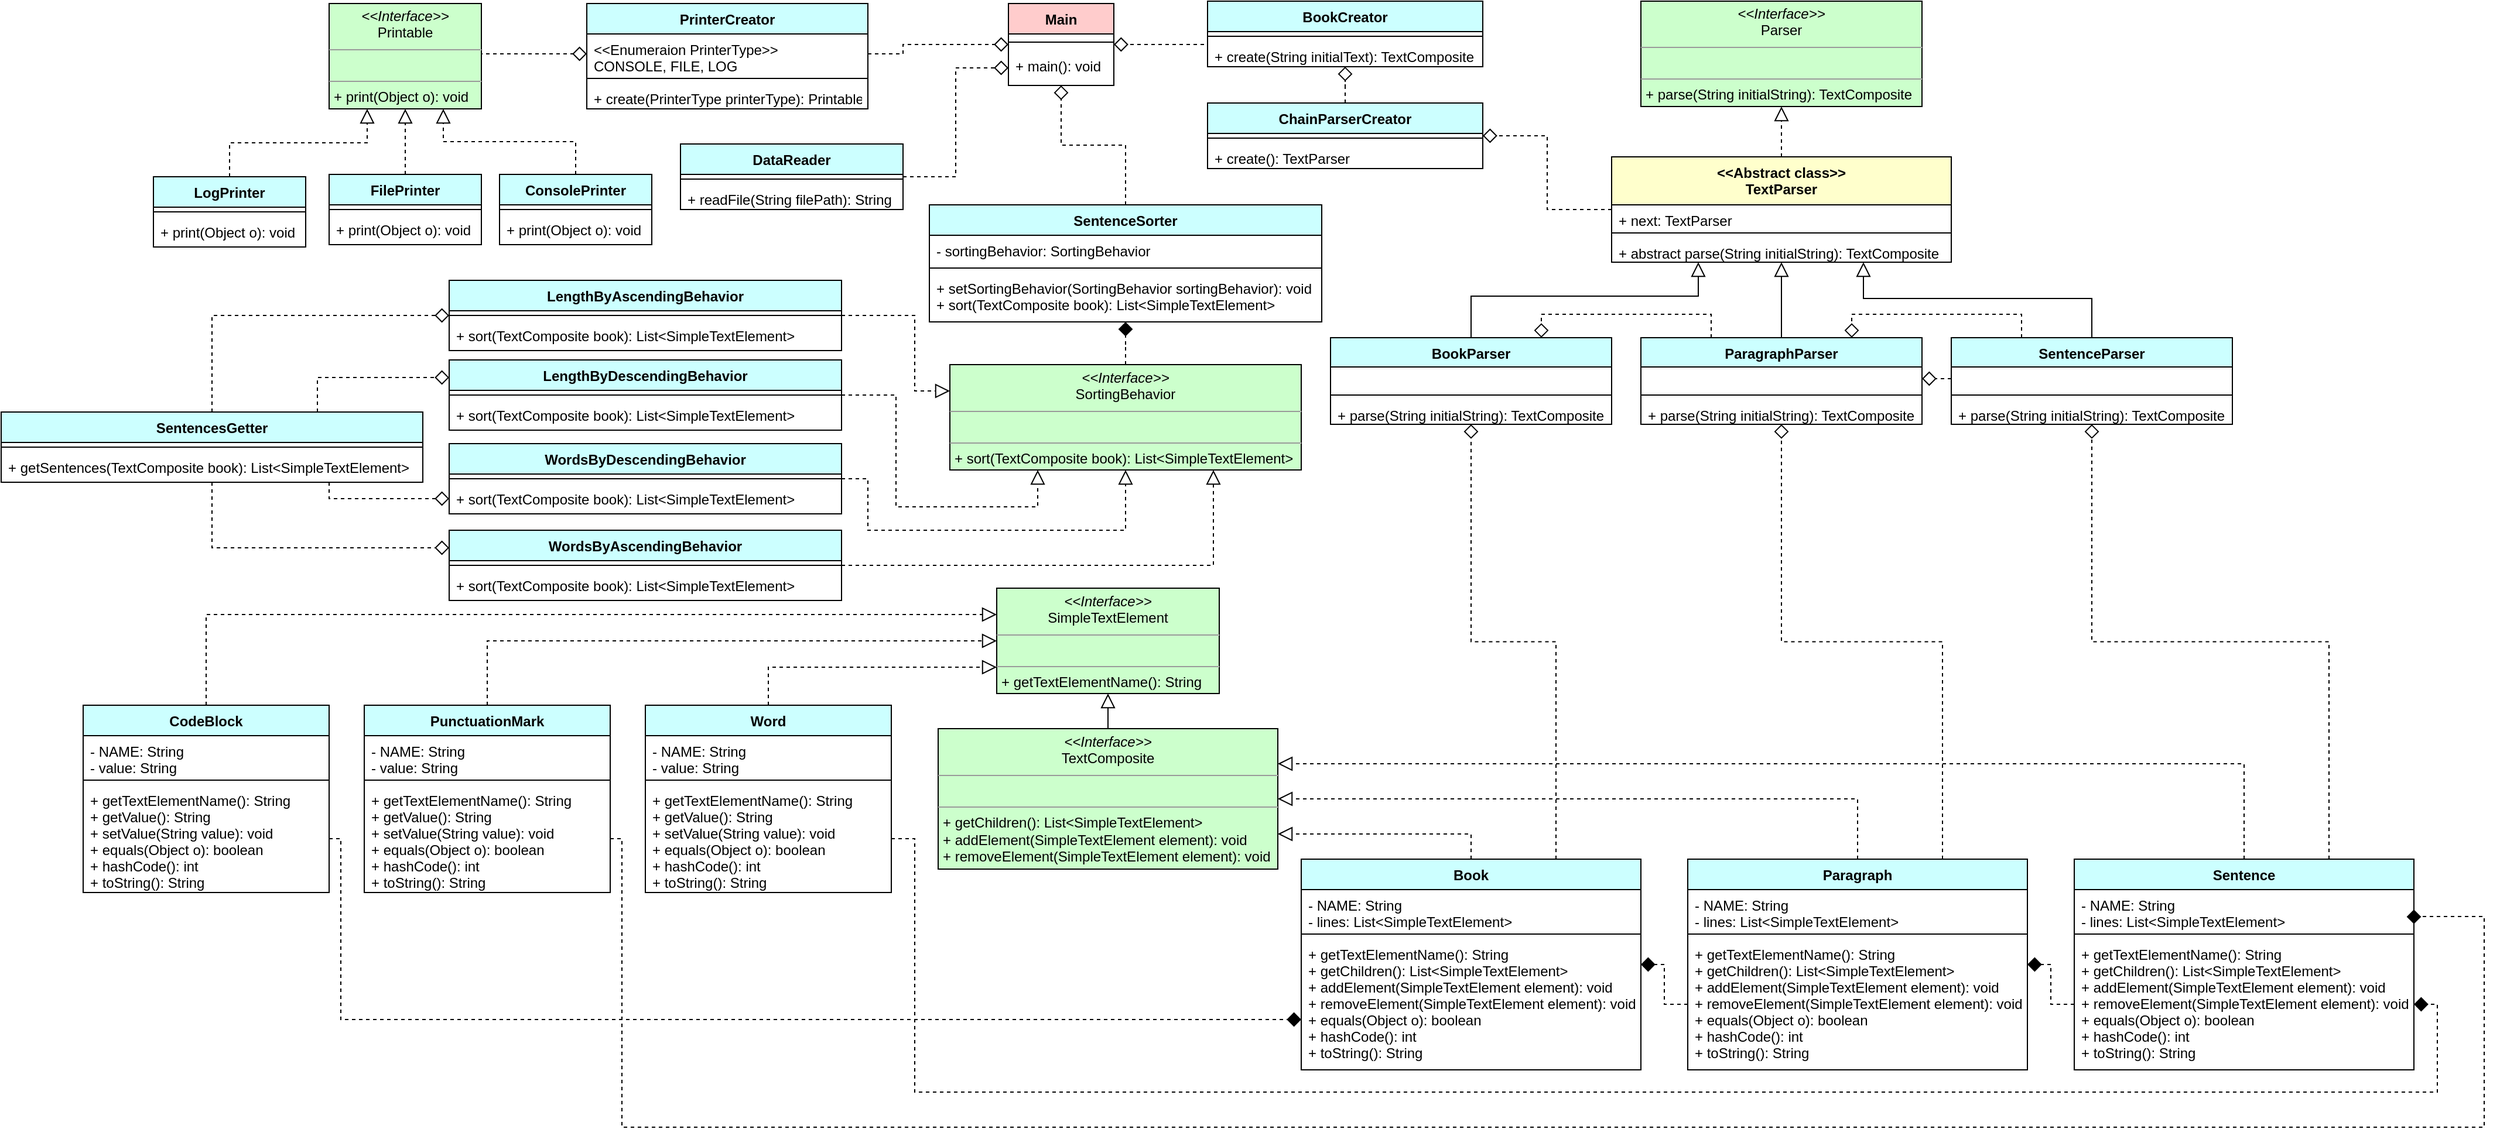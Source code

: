 <mxfile version="10.5.7"><diagram name="Page-1" id="c4acf3e9-155e-7222-9cf6-157b1a14988f"><mxGraphModel dx="2244" dy="1895" grid="1" gridSize="10" guides="1" tooltips="1" connect="1" arrows="1" fold="1" page="1" pageScale="1" pageWidth="850" pageHeight="1100" background="#ffffff" math="0" shadow="0"><root><mxCell id="0"/><mxCell id="1" parent="0"/><mxCell id="EADAW2_1TPXRAmD9E1ps-1" value="&lt;p style=&quot;margin: 0px ; margin-top: 4px ; text-align: center&quot;&gt;&lt;i&gt;&amp;lt;&amp;lt;Interface&amp;gt;&amp;gt;&lt;/i&gt;&lt;br&gt;&lt;span&gt;SimpleTextElement&lt;/span&gt;&lt;br&gt;&lt;/p&gt;&lt;hr size=&quot;1&quot;&gt;&lt;p style=&quot;margin: 0px ; margin-left: 4px&quot;&gt;&lt;br&gt;&lt;/p&gt;&lt;hr size=&quot;1&quot;&gt;&lt;p style=&quot;margin: 0px ; margin-left: 4px&quot;&gt;+&amp;nbsp;&lt;span&gt;getTextElementName(): String&lt;/span&gt;&lt;br&gt;&lt;/p&gt;" style="verticalAlign=top;align=left;overflow=fill;fontSize=12;fontFamily=Helvetica;html=1;rounded=0;shadow=0;comic=0;labelBackgroundColor=none;strokeColor=#000000;strokeWidth=1;fillColor=#CCFFCC;" parent="1" vertex="1"><mxGeometry x="380" y="-550.5" width="190" height="90" as="geometry"/></mxCell><mxCell id="EADAW2_1TPXRAmD9E1ps-2" value="&lt;p style=&quot;margin: 0px ; margin-top: 4px ; text-align: center&quot;&gt;&lt;i&gt;&amp;lt;&amp;lt;Interface&amp;gt;&amp;gt;&lt;/i&gt;&lt;br&gt;&lt;span&gt;TextComposite&lt;/span&gt;&lt;br&gt;&lt;/p&gt;&lt;hr size=&quot;1&quot;&gt;&lt;p style=&quot;margin: 0px ; margin-left: 4px&quot;&gt;&lt;br&gt;&lt;/p&gt;&lt;hr size=&quot;1&quot;&gt;&lt;p style=&quot;margin: 0px ; margin-left: 4px&quot;&gt;&lt;span&gt;+ getChildren(): List&amp;lt;SimpleTextElement&amp;gt;&lt;/span&gt;&lt;br&gt;&lt;/p&gt;&lt;p style=&quot;margin: 0px ; margin-left: 4px&quot;&gt;&lt;span&gt;+ addElement(SimpleTextElement element): void&lt;/span&gt;&lt;span&gt;&lt;br&gt;&lt;/span&gt;&lt;/p&gt;&lt;p style=&quot;margin: 0px ; margin-left: 4px&quot;&gt;&lt;span&gt;+ removeElement(SimpleTextElement element): void&lt;/span&gt;&lt;span&gt;&lt;br&gt;&lt;/span&gt;&lt;/p&gt;" style="verticalAlign=top;align=left;overflow=fill;fontSize=12;fontFamily=Helvetica;html=1;rounded=0;shadow=0;comic=0;labelBackgroundColor=none;strokeColor=#000000;strokeWidth=1;fillColor=#CCFFCC;" parent="1" vertex="1"><mxGeometry x="330" y="-430.5" width="290" height="120" as="geometry"/></mxCell><mxCell id="EADAW2_1TPXRAmD9E1ps-3" value="" style="endArrow=block;html=1;exitX=0.5;exitY=0;exitDx=0;exitDy=0;entryX=0.5;entryY=1;entryDx=0;entryDy=0;endFill=0;endSize=10;" parent="1" source="EADAW2_1TPXRAmD9E1ps-2" target="EADAW2_1TPXRAmD9E1ps-1" edge="1"><mxGeometry width="50" height="50" relative="1" as="geometry"><mxPoint x="445" y="-372" as="sourcePoint"/><mxPoint x="495" y="-422" as="targetPoint"/></mxGeometry></mxCell><mxCell id="EADAW2_1TPXRAmD9E1ps-26" style="edgeStyle=orthogonalEdgeStyle;rounded=0;orthogonalLoop=1;jettySize=auto;html=1;exitX=0.5;exitY=0;exitDx=0;exitDy=0;entryX=0;entryY=0.75;entryDx=0;entryDy=0;dashed=1;endArrow=block;endFill=0;endSize=10;" parent="1" source="EADAW2_1TPXRAmD9E1ps-12" target="EADAW2_1TPXRAmD9E1ps-1" edge="1"><mxGeometry relative="1" as="geometry"/></mxCell><mxCell id="EADAW2_1TPXRAmD9E1ps-12" value="Word" style="swimlane;fontStyle=1;align=center;verticalAlign=top;childLayout=stackLayout;horizontal=1;startSize=26;horizontalStack=0;resizeParent=1;resizeParentMax=0;resizeLast=0;collapsible=1;marginBottom=0;fillColor=#CCFFFF;" parent="1" vertex="1"><mxGeometry x="80" y="-450.5" width="210" height="160" as="geometry"/></mxCell><mxCell id="EADAW2_1TPXRAmD9E1ps-13" value="- NAME: String&#10;- value: String" style="text;strokeColor=none;fillColor=none;align=left;verticalAlign=top;spacingLeft=4;spacingRight=4;overflow=hidden;rotatable=0;points=[[0,0.5],[1,0.5]];portConstraint=eastwest;" parent="EADAW2_1TPXRAmD9E1ps-12" vertex="1"><mxGeometry y="26" width="210" height="34" as="geometry"/></mxCell><mxCell id="EADAW2_1TPXRAmD9E1ps-14" value="" style="line;strokeWidth=1;fillColor=none;align=left;verticalAlign=middle;spacingTop=-1;spacingLeft=3;spacingRight=3;rotatable=0;labelPosition=right;points=[];portConstraint=eastwest;" parent="EADAW2_1TPXRAmD9E1ps-12" vertex="1"><mxGeometry y="60" width="210" height="8" as="geometry"/></mxCell><mxCell id="EADAW2_1TPXRAmD9E1ps-15" value="+ getTextElementName(): String&#10;+ getValue(): String&#10;+ setValue(String value): void&#10;+ equals(Object o): boolean&#10;+ hashCode(): int&#10;+ toString(): String&#10;" style="text;strokeColor=none;fillColor=none;align=left;verticalAlign=top;spacingLeft=4;spacingRight=4;overflow=hidden;rotatable=0;points=[[0,0.5],[1,0.5]];portConstraint=eastwest;" parent="EADAW2_1TPXRAmD9E1ps-12" vertex="1"><mxGeometry y="68" width="210" height="92" as="geometry"/></mxCell><mxCell id="EADAW2_1TPXRAmD9E1ps-25" style="edgeStyle=orthogonalEdgeStyle;rounded=0;orthogonalLoop=1;jettySize=auto;html=1;exitX=0.5;exitY=0;exitDx=0;exitDy=0;entryX=0;entryY=0.5;entryDx=0;entryDy=0;endArrow=block;endFill=0;dashed=1;endSize=10;" parent="1" source="EADAW2_1TPXRAmD9E1ps-16" target="EADAW2_1TPXRAmD9E1ps-1" edge="1"><mxGeometry relative="1" as="geometry"/></mxCell><mxCell id="EADAW2_1TPXRAmD9E1ps-16" value="PunctuationMark" style="swimlane;fontStyle=1;align=center;verticalAlign=top;childLayout=stackLayout;horizontal=1;startSize=26;horizontalStack=0;resizeParent=1;resizeParentMax=0;resizeLast=0;collapsible=1;marginBottom=0;fillColor=#CCFFFF;" parent="1" vertex="1"><mxGeometry x="-160" y="-450.5" width="210" height="160" as="geometry"/></mxCell><mxCell id="EADAW2_1TPXRAmD9E1ps-17" value="- NAME: String&#10;- value: String" style="text;strokeColor=none;fillColor=none;align=left;verticalAlign=top;spacingLeft=4;spacingRight=4;overflow=hidden;rotatable=0;points=[[0,0.5],[1,0.5]];portConstraint=eastwest;" parent="EADAW2_1TPXRAmD9E1ps-16" vertex="1"><mxGeometry y="26" width="210" height="34" as="geometry"/></mxCell><mxCell id="EADAW2_1TPXRAmD9E1ps-18" value="" style="line;strokeWidth=1;fillColor=none;align=left;verticalAlign=middle;spacingTop=-1;spacingLeft=3;spacingRight=3;rotatable=0;labelPosition=right;points=[];portConstraint=eastwest;" parent="EADAW2_1TPXRAmD9E1ps-16" vertex="1"><mxGeometry y="60" width="210" height="8" as="geometry"/></mxCell><mxCell id="EADAW2_1TPXRAmD9E1ps-19" value="+ getTextElementName(): String&#10;+ getValue(): String&#10;+ setValue(String value): void&#10;+ equals(Object o): boolean&#10;+ hashCode(): int&#10;+ toString(): String&#10;" style="text;strokeColor=none;fillColor=none;align=left;verticalAlign=top;spacingLeft=4;spacingRight=4;overflow=hidden;rotatable=0;points=[[0,0.5],[1,0.5]];portConstraint=eastwest;" parent="EADAW2_1TPXRAmD9E1ps-16" vertex="1"><mxGeometry y="68" width="210" height="92" as="geometry"/></mxCell><mxCell id="EADAW2_1TPXRAmD9E1ps-119" style="edgeStyle=orthogonalEdgeStyle;rounded=0;orthogonalLoop=1;jettySize=auto;html=1;exitX=0.5;exitY=0;exitDx=0;exitDy=0;entryX=0;entryY=0.25;entryDx=0;entryDy=0;dashed=1;endArrow=block;endFill=0;endSize=10;" parent="1" source="EADAW2_1TPXRAmD9E1ps-20" target="EADAW2_1TPXRAmD9E1ps-1" edge="1"><mxGeometry relative="1" as="geometry"/></mxCell><mxCell id="EADAW2_1TPXRAmD9E1ps-20" value="CodeBlock" style="swimlane;fontStyle=1;align=center;verticalAlign=top;childLayout=stackLayout;horizontal=1;startSize=26;horizontalStack=0;resizeParent=1;resizeParentMax=0;resizeLast=0;collapsible=1;marginBottom=0;fillColor=#CCFFFF;" parent="1" vertex="1"><mxGeometry x="-400" y="-450.5" width="210" height="160" as="geometry"/></mxCell><mxCell id="EADAW2_1TPXRAmD9E1ps-21" value="- NAME: String&#10;- value: String" style="text;strokeColor=none;fillColor=none;align=left;verticalAlign=top;spacingLeft=4;spacingRight=4;overflow=hidden;rotatable=0;points=[[0,0.5],[1,0.5]];portConstraint=eastwest;" parent="EADAW2_1TPXRAmD9E1ps-20" vertex="1"><mxGeometry y="26" width="210" height="34" as="geometry"/></mxCell><mxCell id="EADAW2_1TPXRAmD9E1ps-22" value="" style="line;strokeWidth=1;fillColor=none;align=left;verticalAlign=middle;spacingTop=-1;spacingLeft=3;spacingRight=3;rotatable=0;labelPosition=right;points=[];portConstraint=eastwest;" parent="EADAW2_1TPXRAmD9E1ps-20" vertex="1"><mxGeometry y="60" width="210" height="8" as="geometry"/></mxCell><mxCell id="EADAW2_1TPXRAmD9E1ps-23" value="+ getTextElementName(): String&#10;+ getValue(): String&#10;+ setValue(String value): void&#10;+ equals(Object o): boolean&#10;+ hashCode(): int&#10;+ toString(): String&#10;" style="text;strokeColor=none;fillColor=none;align=left;verticalAlign=top;spacingLeft=4;spacingRight=4;overflow=hidden;rotatable=0;points=[[0,0.5],[1,0.5]];portConstraint=eastwest;" parent="EADAW2_1TPXRAmD9E1ps-20" vertex="1"><mxGeometry y="68" width="210" height="92" as="geometry"/></mxCell><mxCell id="EADAW2_1TPXRAmD9E1ps-43" style="edgeStyle=orthogonalEdgeStyle;rounded=0;orthogonalLoop=1;jettySize=auto;html=1;exitX=0.5;exitY=0;exitDx=0;exitDy=0;entryX=1;entryY=0.75;entryDx=0;entryDy=0;dashed=1;endArrow=block;endFill=0;endSize=10;" parent="1" source="EADAW2_1TPXRAmD9E1ps-27" target="EADAW2_1TPXRAmD9E1ps-2" edge="1"><mxGeometry relative="1" as="geometry"/></mxCell><mxCell id="EADAW2_1TPXRAmD9E1ps-121" style="edgeStyle=orthogonalEdgeStyle;rounded=0;orthogonalLoop=1;jettySize=auto;html=1;exitX=0.75;exitY=0;exitDx=0;exitDy=0;dashed=1;endArrow=diamond;endFill=0;endSize=10;" parent="1" source="EADAW2_1TPXRAmD9E1ps-27" target="EADAW2_1TPXRAmD9E1ps-96" edge="1"><mxGeometry relative="1" as="geometry"/></mxCell><mxCell id="EADAW2_1TPXRAmD9E1ps-27" value="Book" style="swimlane;fontStyle=1;align=center;verticalAlign=top;childLayout=stackLayout;horizontal=1;startSize=26;horizontalStack=0;resizeParent=1;resizeParentMax=0;resizeLast=0;collapsible=1;marginBottom=0;fillColor=#CCFFFF;" parent="1" vertex="1"><mxGeometry x="640" y="-319" width="290" height="180" as="geometry"/></mxCell><mxCell id="EADAW2_1TPXRAmD9E1ps-28" value="- NAME: String&#10;- lines: List&lt;SimpleTextElement&gt;" style="text;strokeColor=none;fillColor=none;align=left;verticalAlign=top;spacingLeft=4;spacingRight=4;overflow=hidden;rotatable=0;points=[[0,0.5],[1,0.5]];portConstraint=eastwest;" parent="EADAW2_1TPXRAmD9E1ps-27" vertex="1"><mxGeometry y="26" width="290" height="34" as="geometry"/></mxCell><mxCell id="EADAW2_1TPXRAmD9E1ps-29" value="" style="line;strokeWidth=1;fillColor=none;align=left;verticalAlign=middle;spacingTop=-1;spacingLeft=3;spacingRight=3;rotatable=0;labelPosition=right;points=[];portConstraint=eastwest;" parent="EADAW2_1TPXRAmD9E1ps-27" vertex="1"><mxGeometry y="60" width="290" height="8" as="geometry"/></mxCell><mxCell id="EADAW2_1TPXRAmD9E1ps-30" value="+ getTextElementName(): String&#10;+ getChildren(): List&lt;SimpleTextElement&gt;&#10;+ addElement(SimpleTextElement element): void&#10;+ removeElement(SimpleTextElement element): void&#10;+ equals(Object o): boolean&#10;+ hashCode(): int&#10;+ toString(): String&#10;" style="text;strokeColor=none;fillColor=none;align=left;verticalAlign=top;spacingLeft=4;spacingRight=4;overflow=hidden;rotatable=0;points=[[0,0.5],[1,0.5]];portConstraint=eastwest;" parent="EADAW2_1TPXRAmD9E1ps-27" vertex="1"><mxGeometry y="68" width="290" height="112" as="geometry"/></mxCell><mxCell id="EADAW2_1TPXRAmD9E1ps-42" style="edgeStyle=orthogonalEdgeStyle;rounded=0;orthogonalLoop=1;jettySize=auto;html=1;exitX=0.5;exitY=0;exitDx=0;exitDy=0;entryX=1;entryY=0.5;entryDx=0;entryDy=0;dashed=1;endArrow=block;endFill=0;endSize=10;" parent="1" source="EADAW2_1TPXRAmD9E1ps-31" target="EADAW2_1TPXRAmD9E1ps-2" edge="1"><mxGeometry relative="1" as="geometry"/></mxCell><mxCell id="EADAW2_1TPXRAmD9E1ps-122" style="edgeStyle=orthogonalEdgeStyle;rounded=0;orthogonalLoop=1;jettySize=auto;html=1;exitX=0.75;exitY=0;exitDx=0;exitDy=0;dashed=1;endArrow=diamond;endFill=0;endSize=10;" parent="1" source="EADAW2_1TPXRAmD9E1ps-31" target="EADAW2_1TPXRAmD9E1ps-92" edge="1"><mxGeometry relative="1" as="geometry"/></mxCell><mxCell id="EADAW2_1TPXRAmD9E1ps-31" value="Paragraph" style="swimlane;fontStyle=1;align=center;verticalAlign=top;childLayout=stackLayout;horizontal=1;startSize=26;horizontalStack=0;resizeParent=1;resizeParentMax=0;resizeLast=0;collapsible=1;marginBottom=0;fillColor=#CCFFFF;" parent="1" vertex="1"><mxGeometry x="970" y="-319" width="290" height="180" as="geometry"/></mxCell><mxCell id="EADAW2_1TPXRAmD9E1ps-32" value="- NAME: String&#10;- lines: List&lt;SimpleTextElement&gt;" style="text;strokeColor=none;fillColor=none;align=left;verticalAlign=top;spacingLeft=4;spacingRight=4;overflow=hidden;rotatable=0;points=[[0,0.5],[1,0.5]];portConstraint=eastwest;" parent="EADAW2_1TPXRAmD9E1ps-31" vertex="1"><mxGeometry y="26" width="290" height="34" as="geometry"/></mxCell><mxCell id="EADAW2_1TPXRAmD9E1ps-33" value="" style="line;strokeWidth=1;fillColor=none;align=left;verticalAlign=middle;spacingTop=-1;spacingLeft=3;spacingRight=3;rotatable=0;labelPosition=right;points=[];portConstraint=eastwest;" parent="EADAW2_1TPXRAmD9E1ps-31" vertex="1"><mxGeometry y="60" width="290" height="8" as="geometry"/></mxCell><mxCell id="EADAW2_1TPXRAmD9E1ps-34" value="+ getTextElementName(): String&#10;+ getChildren(): List&lt;SimpleTextElement&gt;&#10;+ addElement(SimpleTextElement element): void&#10;+ removeElement(SimpleTextElement element): void&#10;+ equals(Object o): boolean&#10;+ hashCode(): int&#10;+ toString(): String&#10;" style="text;strokeColor=none;fillColor=none;align=left;verticalAlign=top;spacingLeft=4;spacingRight=4;overflow=hidden;rotatable=0;points=[[0,0.5],[1,0.5]];portConstraint=eastwest;" parent="EADAW2_1TPXRAmD9E1ps-31" vertex="1"><mxGeometry y="68" width="290" height="112" as="geometry"/></mxCell><mxCell id="EADAW2_1TPXRAmD9E1ps-41" style="edgeStyle=orthogonalEdgeStyle;rounded=0;orthogonalLoop=1;jettySize=auto;html=1;exitX=0.5;exitY=0;exitDx=0;exitDy=0;entryX=1;entryY=0.25;entryDx=0;entryDy=0;dashed=1;endArrow=block;endFill=0;endSize=10;" parent="1" source="EADAW2_1TPXRAmD9E1ps-35" target="EADAW2_1TPXRAmD9E1ps-2" edge="1"><mxGeometry relative="1" as="geometry"/></mxCell><mxCell id="EADAW2_1TPXRAmD9E1ps-126" style="edgeStyle=orthogonalEdgeStyle;rounded=0;orthogonalLoop=1;jettySize=auto;html=1;exitX=0.75;exitY=0;exitDx=0;exitDy=0;dashed=1;endArrow=diamond;endFill=0;endSize=10;" parent="1" source="EADAW2_1TPXRAmD9E1ps-35" target="EADAW2_1TPXRAmD9E1ps-100" edge="1"><mxGeometry relative="1" as="geometry"/></mxCell><mxCell id="EADAW2_1TPXRAmD9E1ps-35" value="Sentence" style="swimlane;fontStyle=1;align=center;verticalAlign=top;childLayout=stackLayout;horizontal=1;startSize=26;horizontalStack=0;resizeParent=1;resizeParentMax=0;resizeLast=0;collapsible=1;marginBottom=0;fillColor=#CCFFFF;" parent="1" vertex="1"><mxGeometry x="1300" y="-319" width="290" height="180" as="geometry"/></mxCell><mxCell id="EADAW2_1TPXRAmD9E1ps-36" value="- NAME: String&#10;- lines: List&lt;SimpleTextElement&gt;" style="text;strokeColor=none;fillColor=none;align=left;verticalAlign=top;spacingLeft=4;spacingRight=4;overflow=hidden;rotatable=0;points=[[0,0.5],[1,0.5]];portConstraint=eastwest;" parent="EADAW2_1TPXRAmD9E1ps-35" vertex="1"><mxGeometry y="26" width="290" height="34" as="geometry"/></mxCell><mxCell id="EADAW2_1TPXRAmD9E1ps-37" value="" style="line;strokeWidth=1;fillColor=none;align=left;verticalAlign=middle;spacingTop=-1;spacingLeft=3;spacingRight=3;rotatable=0;labelPosition=right;points=[];portConstraint=eastwest;" parent="EADAW2_1TPXRAmD9E1ps-35" vertex="1"><mxGeometry y="60" width="290" height="8" as="geometry"/></mxCell><mxCell id="EADAW2_1TPXRAmD9E1ps-38" value="+ getTextElementName(): String&#10;+ getChildren(): List&lt;SimpleTextElement&gt;&#10;+ addElement(SimpleTextElement element): void&#10;+ removeElement(SimpleTextElement element): void&#10;+ equals(Object o): boolean&#10;+ hashCode(): int&#10;+ toString(): String&#10;" style="text;strokeColor=none;fillColor=none;align=left;verticalAlign=top;spacingLeft=4;spacingRight=4;overflow=hidden;rotatable=0;points=[[0,0.5],[1,0.5]];portConstraint=eastwest;" parent="EADAW2_1TPXRAmD9E1ps-35" vertex="1"><mxGeometry y="68" width="290" height="112" as="geometry"/></mxCell><mxCell id="EADAW2_1TPXRAmD9E1ps-44" value="Main" style="swimlane;fontStyle=1;align=center;verticalAlign=top;childLayout=stackLayout;horizontal=1;startSize=26;horizontalStack=0;resizeParent=1;resizeParentMax=0;resizeLast=0;collapsible=1;marginBottom=0;fillColor=#FFCCCC;" parent="1" vertex="1"><mxGeometry x="390" y="-1050" width="90" height="70" as="geometry"/></mxCell><mxCell id="EADAW2_1TPXRAmD9E1ps-46" value="" style="line;strokeWidth=1;fillColor=none;align=left;verticalAlign=middle;spacingTop=-1;spacingLeft=3;spacingRight=3;rotatable=0;labelPosition=right;points=[];portConstraint=eastwest;" parent="EADAW2_1TPXRAmD9E1ps-44" vertex="1"><mxGeometry y="26" width="90" height="14" as="geometry"/></mxCell><mxCell id="EADAW2_1TPXRAmD9E1ps-47" value="+ main(): void&#10;" style="text;strokeColor=none;fillColor=none;align=left;verticalAlign=top;spacingLeft=4;spacingRight=4;overflow=hidden;rotatable=0;points=[[0,0.5],[1,0.5]];portConstraint=eastwest;" parent="EADAW2_1TPXRAmD9E1ps-44" vertex="1"><mxGeometry y="40" width="90" height="30" as="geometry"/></mxCell><mxCell id="EADAW2_1TPXRAmD9E1ps-54" style="edgeStyle=orthogonalEdgeStyle;rounded=0;orthogonalLoop=1;jettySize=auto;html=1;dashed=1;endArrow=diamond;endFill=0;endSize=10;exitX=1;exitY=0.5;exitDx=0;exitDy=0;" parent="1" source="EADAW2_1TPXRAmD9E1ps-48" target="EADAW2_1TPXRAmD9E1ps-50" edge="1"><mxGeometry relative="1" as="geometry"><mxPoint x="-20" y="-1080" as="sourcePoint"/><Array as="points"><mxPoint x="-60" y="-1007"/></Array></mxGeometry></mxCell><mxCell id="EADAW2_1TPXRAmD9E1ps-48" value="&lt;p style=&quot;margin: 0px ; margin-top: 4px ; text-align: center&quot;&gt;&lt;i&gt;&amp;lt;&amp;lt;Interface&amp;gt;&amp;gt;&lt;/i&gt;&lt;br&gt;&lt;span&gt;Printable&lt;/span&gt;&lt;br&gt;&lt;/p&gt;&lt;hr size=&quot;1&quot;&gt;&lt;p style=&quot;margin: 0px ; margin-left: 4px&quot;&gt;&lt;br&gt;&lt;/p&gt;&lt;hr size=&quot;1&quot;&gt;&lt;p style=&quot;margin: 0px ; margin-left: 4px&quot;&gt;+&amp;nbsp;&lt;span&gt;print(Object o): void&lt;/span&gt;&lt;br&gt;&lt;/p&gt;" style="verticalAlign=top;align=left;overflow=fill;fontSize=12;fontFamily=Helvetica;html=1;rounded=0;shadow=0;comic=0;labelBackgroundColor=none;strokeColor=#000000;strokeWidth=1;fillColor=#CCFFCC;" parent="1" vertex="1"><mxGeometry x="-190" y="-1050" width="130" height="90" as="geometry"/></mxCell><mxCell id="EADAW2_1TPXRAmD9E1ps-49" value="PrinterCreator" style="swimlane;fontStyle=1;align=center;verticalAlign=top;childLayout=stackLayout;horizontal=1;startSize=26;horizontalStack=0;resizeParent=1;resizeParentMax=0;resizeLast=0;collapsible=1;marginBottom=0;fillColor=#CCFFFF;" parent="1" vertex="1"><mxGeometry x="30" y="-1050" width="240" height="90" as="geometry"/></mxCell><mxCell id="EADAW2_1TPXRAmD9E1ps-50" value="&lt;&lt;Enumeraion PrinterType&gt;&gt;&#10;CONSOLE, FILE, LOG&#10;" style="text;strokeColor=none;fillColor=none;align=left;verticalAlign=top;spacingLeft=4;spacingRight=4;overflow=hidden;rotatable=0;points=[[0,0.5],[1,0.5]];portConstraint=eastwest;" parent="EADAW2_1TPXRAmD9E1ps-49" vertex="1"><mxGeometry y="26" width="240" height="34" as="geometry"/></mxCell><mxCell id="EADAW2_1TPXRAmD9E1ps-51" value="" style="line;strokeWidth=1;fillColor=none;align=left;verticalAlign=middle;spacingTop=-1;spacingLeft=3;spacingRight=3;rotatable=0;labelPosition=right;points=[];portConstraint=eastwest;" parent="EADAW2_1TPXRAmD9E1ps-49" vertex="1"><mxGeometry y="60" width="240" height="8" as="geometry"/></mxCell><mxCell id="EADAW2_1TPXRAmD9E1ps-52" value="+ create(PrinterType printerType): Printable&#10;" style="text;strokeColor=none;fillColor=none;align=left;verticalAlign=top;spacingLeft=4;spacingRight=4;overflow=hidden;rotatable=0;points=[[0,0.5],[1,0.5]];portConstraint=eastwest;" parent="EADAW2_1TPXRAmD9E1ps-49" vertex="1"><mxGeometry y="68" width="240" height="22" as="geometry"/></mxCell><mxCell id="EADAW2_1TPXRAmD9E1ps-53" style="edgeStyle=orthogonalEdgeStyle;rounded=0;orthogonalLoop=1;jettySize=auto;html=1;exitX=1;exitY=0.5;exitDx=0;exitDy=0;entryX=0;entryY=-0.167;entryDx=0;entryDy=0;entryPerimeter=0;dashed=1;endArrow=diamond;endFill=0;endSize=10;" parent="1" source="EADAW2_1TPXRAmD9E1ps-50" target="EADAW2_1TPXRAmD9E1ps-47" edge="1"><mxGeometry relative="1" as="geometry"><Array as="points"><mxPoint x="300" y="-1015"/></Array></mxGeometry></mxCell><mxCell id="EADAW2_1TPXRAmD9E1ps-176" style="edgeStyle=orthogonalEdgeStyle;rounded=0;orthogonalLoop=1;jettySize=auto;html=1;exitX=0.5;exitY=0;exitDx=0;exitDy=0;dashed=1;endArrow=block;endFill=0;endSize=10;entryX=0.75;entryY=1;entryDx=0;entryDy=0;" parent="1" source="EADAW2_1TPXRAmD9E1ps-55" target="EADAW2_1TPXRAmD9E1ps-48" edge="1"><mxGeometry relative="1" as="geometry"><mxPoint x="-20" y="-960" as="targetPoint"/></mxGeometry></mxCell><mxCell id="EADAW2_1TPXRAmD9E1ps-55" value="ConsolePrinter" style="swimlane;fontStyle=1;align=center;verticalAlign=top;childLayout=stackLayout;horizontal=1;startSize=26;horizontalStack=0;resizeParent=1;resizeParentMax=0;resizeLast=0;collapsible=1;marginBottom=0;fillColor=#CCFFFF;" parent="1" vertex="1"><mxGeometry x="-44.5" y="-904" width="130" height="60" as="geometry"/></mxCell><mxCell id="EADAW2_1TPXRAmD9E1ps-57" value="" style="line;strokeWidth=1;fillColor=none;align=left;verticalAlign=middle;spacingTop=-1;spacingLeft=3;spacingRight=3;rotatable=0;labelPosition=right;points=[];portConstraint=eastwest;" parent="EADAW2_1TPXRAmD9E1ps-55" vertex="1"><mxGeometry y="26" width="130" height="8" as="geometry"/></mxCell><mxCell id="EADAW2_1TPXRAmD9E1ps-58" value="+ print(Object o): void&#10;" style="text;strokeColor=none;fillColor=none;align=left;verticalAlign=top;spacingLeft=4;spacingRight=4;overflow=hidden;rotatable=0;points=[[0,0.5],[1,0.5]];portConstraint=eastwest;" parent="EADAW2_1TPXRAmD9E1ps-55" vertex="1"><mxGeometry y="34" width="130" height="26" as="geometry"/></mxCell><mxCell id="EADAW2_1TPXRAmD9E1ps-72" style="edgeStyle=orthogonalEdgeStyle;rounded=0;orthogonalLoop=1;jettySize=auto;html=1;exitX=1;exitY=0.5;exitDx=0;exitDy=0;entryX=0;entryY=0.5;entryDx=0;entryDy=0;dashed=1;endArrow=diamond;endFill=0;endSize=10;" parent="1" source="EADAW2_1TPXRAmD9E1ps-68" target="EADAW2_1TPXRAmD9E1ps-47" edge="1"><mxGeometry relative="1" as="geometry"/></mxCell><mxCell id="EADAW2_1TPXRAmD9E1ps-68" value="DataReader" style="swimlane;fontStyle=1;align=center;verticalAlign=top;childLayout=stackLayout;horizontal=1;startSize=26;horizontalStack=0;resizeParent=1;resizeParentMax=0;resizeLast=0;collapsible=1;marginBottom=0;fillColor=#CCFFFF;" parent="1" vertex="1"><mxGeometry x="110" y="-930" width="190" height="56" as="geometry"/></mxCell><mxCell id="EADAW2_1TPXRAmD9E1ps-70" value="" style="line;strokeWidth=1;fillColor=none;align=left;verticalAlign=middle;spacingTop=-1;spacingLeft=3;spacingRight=3;rotatable=0;labelPosition=right;points=[];portConstraint=eastwest;" parent="EADAW2_1TPXRAmD9E1ps-68" vertex="1"><mxGeometry y="26" width="190" height="8" as="geometry"/></mxCell><mxCell id="EADAW2_1TPXRAmD9E1ps-71" value="+ readFile(String filePath): String&#10;" style="text;strokeColor=none;fillColor=none;align=left;verticalAlign=top;spacingLeft=4;spacingRight=4;overflow=hidden;rotatable=0;points=[[0,0.5],[1,0.5]];portConstraint=eastwest;" parent="EADAW2_1TPXRAmD9E1ps-68" vertex="1"><mxGeometry y="34" width="190" height="22" as="geometry"/></mxCell><mxCell id="EADAW2_1TPXRAmD9E1ps-79" style="edgeStyle=orthogonalEdgeStyle;rounded=0;orthogonalLoop=1;jettySize=auto;html=1;exitX=0;exitY=0.5;exitDx=0;exitDy=0;entryX=1;entryY=0.5;entryDx=0;entryDy=0;dashed=1;endArrow=diamond;endFill=0;endSize=10;" parent="1" source="EADAW2_1TPXRAmD9E1ps-73" target="EADAW2_1TPXRAmD9E1ps-44" edge="1"><mxGeometry relative="1" as="geometry"><Array as="points"><mxPoint x="560" y="-1015"/></Array></mxGeometry></mxCell><mxCell id="EADAW2_1TPXRAmD9E1ps-73" value="BookCreator" style="swimlane;fontStyle=1;align=center;verticalAlign=top;childLayout=stackLayout;horizontal=1;startSize=26;horizontalStack=0;resizeParent=1;resizeParentMax=0;resizeLast=0;collapsible=1;marginBottom=0;fillColor=#CCFFFF;" parent="1" vertex="1"><mxGeometry x="560" y="-1052" width="235" height="56" as="geometry"/></mxCell><mxCell id="EADAW2_1TPXRAmD9E1ps-74" value="" style="line;strokeWidth=1;fillColor=none;align=left;verticalAlign=middle;spacingTop=-1;spacingLeft=3;spacingRight=3;rotatable=0;labelPosition=right;points=[];portConstraint=eastwest;" parent="EADAW2_1TPXRAmD9E1ps-73" vertex="1"><mxGeometry y="26" width="235" height="8" as="geometry"/></mxCell><mxCell id="EADAW2_1TPXRAmD9E1ps-75" value="+ create(String initialText): TextComposite&#10;" style="text;strokeColor=none;fillColor=none;align=left;verticalAlign=top;spacingLeft=4;spacingRight=4;overflow=hidden;rotatable=0;points=[[0,0.5],[1,0.5]];portConstraint=eastwest;" parent="EADAW2_1TPXRAmD9E1ps-73" vertex="1"><mxGeometry y="34" width="235" height="22" as="geometry"/></mxCell><mxCell id="EADAW2_1TPXRAmD9E1ps-81" style="edgeStyle=orthogonalEdgeStyle;rounded=0;orthogonalLoop=1;jettySize=auto;html=1;exitX=0.5;exitY=0;exitDx=0;exitDy=0;dashed=1;endArrow=diamond;endFill=0;endSize=10;" parent="1" source="EADAW2_1TPXRAmD9E1ps-76" target="EADAW2_1TPXRAmD9E1ps-73" edge="1"><mxGeometry relative="1" as="geometry"/></mxCell><mxCell id="EADAW2_1TPXRAmD9E1ps-76" value="ChainParserCreator" style="swimlane;fontStyle=1;align=center;verticalAlign=top;childLayout=stackLayout;horizontal=1;startSize=26;horizontalStack=0;resizeParent=1;resizeParentMax=0;resizeLast=0;collapsible=1;marginBottom=0;fillColor=#CCFFFF;" parent="1" vertex="1"><mxGeometry x="560" y="-965" width="235" height="56" as="geometry"/></mxCell><mxCell id="EADAW2_1TPXRAmD9E1ps-77" value="" style="line;strokeWidth=1;fillColor=none;align=left;verticalAlign=middle;spacingTop=-1;spacingLeft=3;spacingRight=3;rotatable=0;labelPosition=right;points=[];portConstraint=eastwest;" parent="EADAW2_1TPXRAmD9E1ps-76" vertex="1"><mxGeometry y="26" width="235" height="8" as="geometry"/></mxCell><mxCell id="EADAW2_1TPXRAmD9E1ps-78" value="+ create(): TextParser&#10;" style="text;strokeColor=none;fillColor=none;align=left;verticalAlign=top;spacingLeft=4;spacingRight=4;overflow=hidden;rotatable=0;points=[[0,0.5],[1,0.5]];portConstraint=eastwest;" parent="EADAW2_1TPXRAmD9E1ps-76" vertex="1"><mxGeometry y="34" width="235" height="22" as="geometry"/></mxCell><mxCell id="EADAW2_1TPXRAmD9E1ps-82" value="&lt;p style=&quot;margin: 0px ; margin-top: 4px ; text-align: center&quot;&gt;&lt;i&gt;&amp;lt;&amp;lt;Interface&amp;gt;&amp;gt;&lt;/i&gt;&lt;br&gt;&lt;span&gt;Parser&lt;/span&gt;&lt;br&gt;&lt;/p&gt;&lt;hr size=&quot;1&quot;&gt;&lt;p style=&quot;margin: 0px ; margin-left: 4px&quot;&gt;&lt;br&gt;&lt;/p&gt;&lt;hr size=&quot;1&quot;&gt;&lt;p style=&quot;margin: 0px ; margin-left: 4px&quot;&gt;+&amp;nbsp;&lt;span&gt;parse(String initialString): TextComposite&lt;/span&gt;&lt;br&gt;&lt;/p&gt;" style="verticalAlign=top;align=left;overflow=fill;fontSize=12;fontFamily=Helvetica;html=1;rounded=0;shadow=0;comic=0;labelBackgroundColor=none;strokeColor=#000000;strokeWidth=1;fillColor=#CCFFCC;" parent="1" vertex="1"><mxGeometry x="930" y="-1052" width="240" height="90" as="geometry"/></mxCell><mxCell id="EADAW2_1TPXRAmD9E1ps-91" style="edgeStyle=orthogonalEdgeStyle;rounded=0;orthogonalLoop=1;jettySize=auto;html=1;exitX=0.5;exitY=0;exitDx=0;exitDy=0;entryX=0.5;entryY=1;entryDx=0;entryDy=0;dashed=1;endArrow=block;endFill=0;endSize=10;" parent="1" source="EADAW2_1TPXRAmD9E1ps-86" target="EADAW2_1TPXRAmD9E1ps-82" edge="1"><mxGeometry relative="1" as="geometry"/></mxCell><mxCell id="EADAW2_1TPXRAmD9E1ps-86" value="&lt;&lt;Abstract class&gt;&gt;&#10;TextParser" style="swimlane;fontStyle=1;align=center;verticalAlign=top;childLayout=stackLayout;horizontal=1;startSize=41;horizontalStack=0;resizeParent=1;resizeParentMax=0;resizeLast=0;collapsible=1;marginBottom=0;fillColor=#FFFFCC;" parent="1" vertex="1"><mxGeometry x="905" y="-919" width="290" height="90" as="geometry"/></mxCell><mxCell id="EADAW2_1TPXRAmD9E1ps-87" value="+ next: TextParser" style="text;strokeColor=none;fillColor=none;align=left;verticalAlign=top;spacingLeft=4;spacingRight=4;overflow=hidden;rotatable=0;points=[[0,0.5],[1,0.5]];portConstraint=eastwest;" parent="EADAW2_1TPXRAmD9E1ps-86" vertex="1"><mxGeometry y="41" width="290" height="20" as="geometry"/></mxCell><mxCell id="EADAW2_1TPXRAmD9E1ps-88" value="" style="line;strokeWidth=1;fillColor=none;align=left;verticalAlign=middle;spacingTop=-1;spacingLeft=3;spacingRight=3;rotatable=0;labelPosition=right;points=[];portConstraint=eastwest;" parent="EADAW2_1TPXRAmD9E1ps-86" vertex="1"><mxGeometry y="61" width="290" height="8" as="geometry"/></mxCell><mxCell id="EADAW2_1TPXRAmD9E1ps-89" value="+ abstract parse(String initialString): TextComposite&#10;" style="text;strokeColor=none;fillColor=none;align=left;verticalAlign=top;spacingLeft=4;spacingRight=4;overflow=hidden;rotatable=0;points=[[0,0.5],[1,0.5]];portConstraint=eastwest;" parent="EADAW2_1TPXRAmD9E1ps-86" vertex="1"><mxGeometry y="69" width="290" height="21" as="geometry"/></mxCell><mxCell id="EADAW2_1TPXRAmD9E1ps-107" style="edgeStyle=orthogonalEdgeStyle;rounded=0;orthogonalLoop=1;jettySize=auto;html=1;exitX=0.5;exitY=0;exitDx=0;exitDy=0;endArrow=block;endFill=0;endSize=10;" parent="1" source="EADAW2_1TPXRAmD9E1ps-92" target="EADAW2_1TPXRAmD9E1ps-86" edge="1"><mxGeometry relative="1" as="geometry"/></mxCell><mxCell id="EADAW2_1TPXRAmD9E1ps-118" style="edgeStyle=orthogonalEdgeStyle;rounded=0;orthogonalLoop=1;jettySize=auto;html=1;exitX=0.25;exitY=0;exitDx=0;exitDy=0;entryX=0.75;entryY=0;entryDx=0;entryDy=0;dashed=1;endArrow=diamond;endFill=0;endSize=10;" parent="1" source="EADAW2_1TPXRAmD9E1ps-92" target="EADAW2_1TPXRAmD9E1ps-96" edge="1"><mxGeometry relative="1" as="geometry"/></mxCell><mxCell id="EADAW2_1TPXRAmD9E1ps-92" value="ParagraphParser" style="swimlane;fontStyle=1;align=center;verticalAlign=top;childLayout=stackLayout;horizontal=1;startSize=25;horizontalStack=0;resizeParent=1;resizeParentMax=0;resizeLast=0;collapsible=1;marginBottom=0;fillColor=#CCFFFF;" parent="1" vertex="1"><mxGeometry x="930" y="-764.5" width="240" height="74" as="geometry"/></mxCell><mxCell id="EADAW2_1TPXRAmD9E1ps-93" value=" " style="text;strokeColor=none;fillColor=none;align=left;verticalAlign=top;spacingLeft=4;spacingRight=4;overflow=hidden;rotatable=0;points=[[0,0.5],[1,0.5]];portConstraint=eastwest;" parent="EADAW2_1TPXRAmD9E1ps-92" vertex="1"><mxGeometry y="25" width="240" height="20" as="geometry"/></mxCell><mxCell id="EADAW2_1TPXRAmD9E1ps-94" value="" style="line;strokeWidth=1;fillColor=none;align=left;verticalAlign=middle;spacingTop=-1;spacingLeft=3;spacingRight=3;rotatable=0;labelPosition=right;points=[];portConstraint=eastwest;" parent="EADAW2_1TPXRAmD9E1ps-92" vertex="1"><mxGeometry y="45" width="240" height="8" as="geometry"/></mxCell><mxCell id="EADAW2_1TPXRAmD9E1ps-95" value="+ parse(String initialString): TextComposite&#10;" style="text;strokeColor=none;fillColor=none;align=left;verticalAlign=top;spacingLeft=4;spacingRight=4;overflow=hidden;rotatable=0;points=[[0,0.5],[1,0.5]];portConstraint=eastwest;" parent="EADAW2_1TPXRAmD9E1ps-92" vertex="1"><mxGeometry y="53" width="240" height="21" as="geometry"/></mxCell><mxCell id="EADAW2_1TPXRAmD9E1ps-105" style="edgeStyle=orthogonalEdgeStyle;rounded=0;orthogonalLoop=1;jettySize=auto;html=1;exitX=0.5;exitY=0;exitDx=0;exitDy=0;endArrow=block;endFill=0;endSize=10;" parent="1" source="EADAW2_1TPXRAmD9E1ps-96" target="EADAW2_1TPXRAmD9E1ps-86" edge="1"><mxGeometry relative="1" as="geometry"><Array as="points"><mxPoint x="785" y="-800"/><mxPoint x="979" y="-800"/></Array></mxGeometry></mxCell><mxCell id="EADAW2_1TPXRAmD9E1ps-96" value="BookParser" style="swimlane;fontStyle=1;align=center;verticalAlign=top;childLayout=stackLayout;horizontal=1;startSize=25;horizontalStack=0;resizeParent=1;resizeParentMax=0;resizeLast=0;collapsible=1;marginBottom=0;fillColor=#CCFFFF;" parent="1" vertex="1"><mxGeometry x="665" y="-764.5" width="240" height="74" as="geometry"/></mxCell><mxCell id="EADAW2_1TPXRAmD9E1ps-97" value=" " style="text;strokeColor=none;fillColor=none;align=left;verticalAlign=top;spacingLeft=4;spacingRight=4;overflow=hidden;rotatable=0;points=[[0,0.5],[1,0.5]];portConstraint=eastwest;" parent="EADAW2_1TPXRAmD9E1ps-96" vertex="1"><mxGeometry y="25" width="240" height="20" as="geometry"/></mxCell><mxCell id="EADAW2_1TPXRAmD9E1ps-98" value="" style="line;strokeWidth=1;fillColor=none;align=left;verticalAlign=middle;spacingTop=-1;spacingLeft=3;spacingRight=3;rotatable=0;labelPosition=right;points=[];portConstraint=eastwest;" parent="EADAW2_1TPXRAmD9E1ps-96" vertex="1"><mxGeometry y="45" width="240" height="8" as="geometry"/></mxCell><mxCell id="EADAW2_1TPXRAmD9E1ps-99" value="+ parse(String initialString): TextComposite&#10;" style="text;strokeColor=none;fillColor=none;align=left;verticalAlign=top;spacingLeft=4;spacingRight=4;overflow=hidden;rotatable=0;points=[[0,0.5],[1,0.5]];portConstraint=eastwest;" parent="EADAW2_1TPXRAmD9E1ps-96" vertex="1"><mxGeometry y="53" width="240" height="21" as="geometry"/></mxCell><mxCell id="EADAW2_1TPXRAmD9E1ps-108" style="edgeStyle=orthogonalEdgeStyle;rounded=0;orthogonalLoop=1;jettySize=auto;html=1;exitX=0.5;exitY=0;exitDx=0;exitDy=0;endArrow=block;endFill=0;endSize=10;" parent="1" source="EADAW2_1TPXRAmD9E1ps-100" target="EADAW2_1TPXRAmD9E1ps-86" edge="1"><mxGeometry relative="1" as="geometry"><Array as="points"><mxPoint x="1315" y="-798"/><mxPoint x="1120" y="-798"/></Array></mxGeometry></mxCell><mxCell id="EADAW2_1TPXRAmD9E1ps-117" style="edgeStyle=orthogonalEdgeStyle;rounded=0;orthogonalLoop=1;jettySize=auto;html=1;exitX=0.25;exitY=0;exitDx=0;exitDy=0;entryX=0.75;entryY=0;entryDx=0;entryDy=0;dashed=1;endArrow=diamond;endFill=0;endSize=10;" parent="1" source="EADAW2_1TPXRAmD9E1ps-100" target="EADAW2_1TPXRAmD9E1ps-92" edge="1"><mxGeometry relative="1" as="geometry"/></mxCell><mxCell id="EADAW2_1TPXRAmD9E1ps-100" value="SentenceParser" style="swimlane;fontStyle=1;align=center;verticalAlign=top;childLayout=stackLayout;horizontal=1;startSize=25;horizontalStack=0;resizeParent=1;resizeParentMax=0;resizeLast=0;collapsible=1;marginBottom=0;fillColor=#CCFFFF;" parent="1" vertex="1"><mxGeometry x="1195" y="-764.5" width="240" height="74" as="geometry"/></mxCell><mxCell id="EADAW2_1TPXRAmD9E1ps-101" value=" " style="text;strokeColor=none;fillColor=none;align=left;verticalAlign=top;spacingLeft=4;spacingRight=4;overflow=hidden;rotatable=0;points=[[0,0.5],[1,0.5]];portConstraint=eastwest;" parent="EADAW2_1TPXRAmD9E1ps-100" vertex="1"><mxGeometry y="25" width="240" height="20" as="geometry"/></mxCell><mxCell id="EADAW2_1TPXRAmD9E1ps-102" value="" style="line;strokeWidth=1;fillColor=none;align=left;verticalAlign=middle;spacingTop=-1;spacingLeft=3;spacingRight=3;rotatable=0;labelPosition=right;points=[];portConstraint=eastwest;" parent="EADAW2_1TPXRAmD9E1ps-100" vertex="1"><mxGeometry y="45" width="240" height="8" as="geometry"/></mxCell><mxCell id="EADAW2_1TPXRAmD9E1ps-103" value="+ parse(String initialString): TextComposite&#10;" style="text;strokeColor=none;fillColor=none;align=left;verticalAlign=top;spacingLeft=4;spacingRight=4;overflow=hidden;rotatable=0;points=[[0,0.5],[1,0.5]];portConstraint=eastwest;" parent="EADAW2_1TPXRAmD9E1ps-100" vertex="1"><mxGeometry y="53" width="240" height="21" as="geometry"/></mxCell><mxCell id="EADAW2_1TPXRAmD9E1ps-111" style="edgeStyle=orthogonalEdgeStyle;rounded=0;orthogonalLoop=1;jettySize=auto;html=1;endArrow=diamond;endFill=0;endSize=10;dashed=1;exitX=0;exitY=0.5;exitDx=0;exitDy=0;" parent="1" source="EADAW2_1TPXRAmD9E1ps-86" target="EADAW2_1TPXRAmD9E1ps-76" edge="1"><mxGeometry relative="1" as="geometry"><mxPoint x="720" y="-770" as="sourcePoint"/></mxGeometry></mxCell><mxCell id="EADAW2_1TPXRAmD9E1ps-115" style="edgeStyle=orthogonalEdgeStyle;rounded=0;orthogonalLoop=1;jettySize=auto;html=1;exitX=0;exitY=0.5;exitDx=0;exitDy=0;entryX=1;entryY=0.5;entryDx=0;entryDy=0;dashed=1;endArrow=diamond;endFill=0;endSize=10;" parent="1" source="EADAW2_1TPXRAmD9E1ps-101" target="EADAW2_1TPXRAmD9E1ps-93" edge="1"><mxGeometry relative="1" as="geometry"/></mxCell><mxCell id="EADAW2_1TPXRAmD9E1ps-133" style="edgeStyle=orthogonalEdgeStyle;rounded=0;orthogonalLoop=1;jettySize=auto;html=1;exitX=1;exitY=0.5;exitDx=0;exitDy=0;dashed=1;endArrow=diamond;endFill=1;endSize=10;" parent="1" source="EADAW2_1TPXRAmD9E1ps-23" target="EADAW2_1TPXRAmD9E1ps-27" edge="1"><mxGeometry relative="1" as="geometry"><Array as="points"><mxPoint x="-180" y="-336"/><mxPoint x="-180" y="-182"/></Array></mxGeometry></mxCell><mxCell id="EADAW2_1TPXRAmD9E1ps-134" style="edgeStyle=orthogonalEdgeStyle;rounded=0;orthogonalLoop=1;jettySize=auto;html=1;exitX=0;exitY=0.5;exitDx=0;exitDy=0;dashed=1;endArrow=diamond;endFill=1;endSize=10;" parent="1" source="EADAW2_1TPXRAmD9E1ps-34" target="EADAW2_1TPXRAmD9E1ps-27" edge="1"><mxGeometry relative="1" as="geometry"/></mxCell><mxCell id="EADAW2_1TPXRAmD9E1ps-135" style="edgeStyle=orthogonalEdgeStyle;rounded=0;orthogonalLoop=1;jettySize=auto;html=1;exitX=0;exitY=0.5;exitDx=0;exitDy=0;dashed=1;endArrow=diamond;endFill=1;endSize=10;" parent="1" source="EADAW2_1TPXRAmD9E1ps-38" target="EADAW2_1TPXRAmD9E1ps-31" edge="1"><mxGeometry relative="1" as="geometry"/></mxCell><mxCell id="EADAW2_1TPXRAmD9E1ps-136" style="edgeStyle=orthogonalEdgeStyle;rounded=0;orthogonalLoop=1;jettySize=auto;html=1;exitX=1;exitY=0.5;exitDx=0;exitDy=0;entryX=1;entryY=0.5;entryDx=0;entryDy=0;dashed=1;endArrow=diamond;endFill=1;endSize=10;" parent="1" source="EADAW2_1TPXRAmD9E1ps-19" target="EADAW2_1TPXRAmD9E1ps-36" edge="1"><mxGeometry relative="1" as="geometry"><Array as="points"><mxPoint x="60" y="-336"/><mxPoint x="60" y="-90"/><mxPoint x="1650" y="-90"/><mxPoint x="1650" y="-270"/><mxPoint x="1590" y="-270"/></Array></mxGeometry></mxCell><mxCell id="EADAW2_1TPXRAmD9E1ps-137" style="edgeStyle=orthogonalEdgeStyle;rounded=0;orthogonalLoop=1;jettySize=auto;html=1;exitX=1;exitY=0.5;exitDx=0;exitDy=0;entryX=1;entryY=0.5;entryDx=0;entryDy=0;dashed=1;endArrow=diamond;endFill=1;endSize=10;" parent="1" source="EADAW2_1TPXRAmD9E1ps-15" target="EADAW2_1TPXRAmD9E1ps-38" edge="1"><mxGeometry relative="1" as="geometry"><Array as="points"><mxPoint x="310" y="-336"/><mxPoint x="310" y="-120"/><mxPoint x="1610" y="-120"/><mxPoint x="1610" y="-195"/></Array></mxGeometry></mxCell><mxCell id="EADAW2_1TPXRAmD9E1ps-142" style="edgeStyle=orthogonalEdgeStyle;rounded=0;orthogonalLoop=1;jettySize=auto;html=1;exitX=0.5;exitY=0;exitDx=0;exitDy=0;dashed=1;endArrow=diamond;endFill=0;endSize=10;" parent="1" source="EADAW2_1TPXRAmD9E1ps-138" target="EADAW2_1TPXRAmD9E1ps-44" edge="1"><mxGeometry relative="1" as="geometry"/></mxCell><mxCell id="EADAW2_1TPXRAmD9E1ps-138" value="SentenceSorter" style="swimlane;fontStyle=1;align=center;verticalAlign=top;childLayout=stackLayout;horizontal=1;startSize=26;horizontalStack=0;resizeParent=1;resizeParentMax=0;resizeLast=0;collapsible=1;marginBottom=0;fillColor=#CCFFFF;" parent="1" vertex="1"><mxGeometry x="322.5" y="-878" width="335" height="100" as="geometry"/></mxCell><mxCell id="EADAW2_1TPXRAmD9E1ps-139" value="- sortingBehavior: SortingBehavior" style="text;strokeColor=none;fillColor=none;align=left;verticalAlign=top;spacingLeft=4;spacingRight=4;overflow=hidden;rotatable=0;points=[[0,0.5],[1,0.5]];portConstraint=eastwest;" parent="EADAW2_1TPXRAmD9E1ps-138" vertex="1"><mxGeometry y="26" width="335" height="24" as="geometry"/></mxCell><mxCell id="EADAW2_1TPXRAmD9E1ps-140" value="" style="line;strokeWidth=1;fillColor=none;align=left;verticalAlign=middle;spacingTop=-1;spacingLeft=3;spacingRight=3;rotatable=0;labelPosition=right;points=[];portConstraint=eastwest;" parent="EADAW2_1TPXRAmD9E1ps-138" vertex="1"><mxGeometry y="50" width="335" height="8" as="geometry"/></mxCell><mxCell id="EADAW2_1TPXRAmD9E1ps-141" value="+ setSortingBehavior(SortingBehavior sortingBehavior): void&#10;+ sort(TextComposite book): List&lt;SimpleTextElement&gt;" style="text;strokeColor=none;fillColor=none;align=left;verticalAlign=top;spacingLeft=4;spacingRight=4;overflow=hidden;rotatable=0;points=[[0,0.5],[1,0.5]];portConstraint=eastwest;" parent="EADAW2_1TPXRAmD9E1ps-138" vertex="1"><mxGeometry y="58" width="335" height="42" as="geometry"/></mxCell><mxCell id="EADAW2_1TPXRAmD9E1ps-180" style="edgeStyle=orthogonalEdgeStyle;rounded=0;orthogonalLoop=1;jettySize=auto;html=1;exitX=0.5;exitY=0;exitDx=0;exitDy=0;dashed=1;endArrow=diamond;endFill=1;endSize=10;" parent="1" source="EADAW2_1TPXRAmD9E1ps-143" target="EADAW2_1TPXRAmD9E1ps-138" edge="1"><mxGeometry relative="1" as="geometry"/></mxCell><mxCell id="EADAW2_1TPXRAmD9E1ps-143" value="&lt;p style=&quot;margin: 0px ; margin-top: 4px ; text-align: center&quot;&gt;&lt;i&gt;&amp;lt;&amp;lt;Interface&amp;gt;&amp;gt;&lt;/i&gt;&lt;br&gt;&lt;span&gt;SortingBehavior&lt;/span&gt;&lt;br&gt;&lt;/p&gt;&lt;hr size=&quot;1&quot;&gt;&lt;p style=&quot;margin: 0px ; margin-left: 4px&quot;&gt;&lt;br&gt;&lt;/p&gt;&lt;hr size=&quot;1&quot;&gt;&lt;p style=&quot;margin: 0px ; margin-left: 4px&quot;&gt;&lt;span&gt;+&amp;nbsp;&lt;/span&gt;&lt;span&gt;sort&lt;/span&gt;&lt;span&gt;(TextComposite book): List&amp;lt;SimpleTextElement&amp;gt;&lt;/span&gt;&lt;/p&gt;&lt;br&gt;" style="verticalAlign=top;align=left;overflow=fill;fontSize=12;fontFamily=Helvetica;html=1;rounded=0;shadow=0;comic=0;labelBackgroundColor=none;strokeColor=#000000;strokeWidth=1;fillColor=#CCFFCC;" parent="1" vertex="1"><mxGeometry x="340" y="-741.5" width="300" height="90" as="geometry"/></mxCell><mxCell id="EADAW2_1TPXRAmD9E1ps-185" style="edgeStyle=orthogonalEdgeStyle;rounded=0;orthogonalLoop=1;jettySize=auto;html=1;exitX=0.5;exitY=0;exitDx=0;exitDy=0;entryX=0;entryY=0.5;entryDx=0;entryDy=0;dashed=1;endArrow=diamond;endFill=0;endSize=10;" parent="1" source="EADAW2_1TPXRAmD9E1ps-146" target="EADAW2_1TPXRAmD9E1ps-150" edge="1"><mxGeometry relative="1" as="geometry"/></mxCell><mxCell id="EADAW2_1TPXRAmD9E1ps-186" style="edgeStyle=orthogonalEdgeStyle;rounded=0;orthogonalLoop=1;jettySize=auto;html=1;exitX=0.75;exitY=0;exitDx=0;exitDy=0;entryX=0;entryY=0.25;entryDx=0;entryDy=0;dashed=1;endArrow=diamond;endFill=0;endSize=10;" parent="1" source="EADAW2_1TPXRAmD9E1ps-146" target="EADAW2_1TPXRAmD9E1ps-154" edge="1"><mxGeometry relative="1" as="geometry"/></mxCell><mxCell id="EADAW2_1TPXRAmD9E1ps-187" style="edgeStyle=orthogonalEdgeStyle;rounded=0;orthogonalLoop=1;jettySize=auto;html=1;entryX=0;entryY=0.25;entryDx=0;entryDy=0;dashed=1;endArrow=diamond;endFill=0;endSize=10;" parent="1" source="EADAW2_1TPXRAmD9E1ps-149" target="EADAW2_1TPXRAmD9E1ps-157" edge="1"><mxGeometry relative="1" as="geometry"><Array as="points"><mxPoint x="-290" y="-585"/></Array></mxGeometry></mxCell><mxCell id="EADAW2_1TPXRAmD9E1ps-188" style="edgeStyle=orthogonalEdgeStyle;rounded=0;orthogonalLoop=1;jettySize=auto;html=1;entryX=0;entryY=0.5;entryDx=0;entryDy=0;dashed=1;endArrow=diamond;endFill=0;endSize=10;" parent="1" source="EADAW2_1TPXRAmD9E1ps-146" target="EADAW2_1TPXRAmD9E1ps-162" edge="1"><mxGeometry relative="1" as="geometry"><Array as="points"><mxPoint x="-190" y="-627"/></Array></mxGeometry></mxCell><mxCell id="EADAW2_1TPXRAmD9E1ps-146" value="SentencesGetter" style="swimlane;fontStyle=1;align=center;verticalAlign=top;childLayout=stackLayout;horizontal=1;startSize=26;horizontalStack=0;resizeParent=1;resizeParentMax=0;resizeLast=0;collapsible=1;marginBottom=0;fillColor=#CCFFFF;" parent="1" vertex="1"><mxGeometry x="-470" y="-701" width="360" height="60" as="geometry"/></mxCell><mxCell id="EADAW2_1TPXRAmD9E1ps-148" value="" style="line;strokeWidth=1;fillColor=none;align=left;verticalAlign=middle;spacingTop=-1;spacingLeft=3;spacingRight=3;rotatable=0;labelPosition=right;points=[];portConstraint=eastwest;" parent="EADAW2_1TPXRAmD9E1ps-146" vertex="1"><mxGeometry y="26" width="360" height="8" as="geometry"/></mxCell><mxCell id="EADAW2_1TPXRAmD9E1ps-149" value="+ getSentences(TextComposite book): List&lt;SimpleTextElement&gt;" style="text;strokeColor=none;fillColor=none;align=left;verticalAlign=top;spacingLeft=4;spacingRight=4;overflow=hidden;rotatable=0;points=[[0,0.5],[1,0.5]];portConstraint=eastwest;" parent="EADAW2_1TPXRAmD9E1ps-146" vertex="1"><mxGeometry y="34" width="360" height="26" as="geometry"/></mxCell><mxCell id="EADAW2_1TPXRAmD9E1ps-181" style="edgeStyle=orthogonalEdgeStyle;rounded=0;orthogonalLoop=1;jettySize=auto;html=1;exitX=1;exitY=0.5;exitDx=0;exitDy=0;entryX=0;entryY=0.25;entryDx=0;entryDy=0;dashed=1;endArrow=block;endFill=0;endSize=10;" parent="1" source="EADAW2_1TPXRAmD9E1ps-150" target="EADAW2_1TPXRAmD9E1ps-143" edge="1"><mxGeometry relative="1" as="geometry"><Array as="points"><mxPoint x="310" y="-784"/><mxPoint x="310" y="-719"/></Array></mxGeometry></mxCell><mxCell id="EADAW2_1TPXRAmD9E1ps-150" value="LengthByAscendingBehavior" style="swimlane;fontStyle=1;align=center;verticalAlign=top;childLayout=stackLayout;horizontal=1;startSize=26;horizontalStack=0;resizeParent=1;resizeParentMax=0;resizeLast=0;collapsible=1;marginBottom=0;fillColor=#CCFFFF;" parent="1" vertex="1"><mxGeometry x="-87.5" y="-813.5" width="335" height="60" as="geometry"/></mxCell><mxCell id="EADAW2_1TPXRAmD9E1ps-152" value="" style="line;strokeWidth=1;fillColor=none;align=left;verticalAlign=middle;spacingTop=-1;spacingLeft=3;spacingRight=3;rotatable=0;labelPosition=right;points=[];portConstraint=eastwest;" parent="EADAW2_1TPXRAmD9E1ps-150" vertex="1"><mxGeometry y="26" width="335" height="8" as="geometry"/></mxCell><mxCell id="EADAW2_1TPXRAmD9E1ps-153" value="+ sort(TextComposite book): List&lt;SimpleTextElement&gt;" style="text;strokeColor=none;fillColor=none;align=left;verticalAlign=top;spacingLeft=4;spacingRight=4;overflow=hidden;rotatable=0;points=[[0,0.5],[1,0.5]];portConstraint=eastwest;" parent="EADAW2_1TPXRAmD9E1ps-150" vertex="1"><mxGeometry y="34" width="335" height="26" as="geometry"/></mxCell><mxCell id="EADAW2_1TPXRAmD9E1ps-182" style="edgeStyle=orthogonalEdgeStyle;rounded=0;orthogonalLoop=1;jettySize=auto;html=1;exitX=1;exitY=0.5;exitDx=0;exitDy=0;dashed=1;endArrow=block;endFill=0;endSize=10;entryX=0.25;entryY=1;entryDx=0;entryDy=0;" parent="1" source="EADAW2_1TPXRAmD9E1ps-154" target="EADAW2_1TPXRAmD9E1ps-143" edge="1"><mxGeometry relative="1" as="geometry"><Array as="points"><mxPoint x="294" y="-716"/><mxPoint x="294" y="-620"/><mxPoint x="415" y="-620"/></Array></mxGeometry></mxCell><mxCell id="EADAW2_1TPXRAmD9E1ps-154" value="LengthByDescendingBehavior" style="swimlane;fontStyle=1;align=center;verticalAlign=top;childLayout=stackLayout;horizontal=1;startSize=26;horizontalStack=0;resizeParent=1;resizeParentMax=0;resizeLast=0;collapsible=1;marginBottom=0;fillColor=#CCFFFF;" parent="1" vertex="1"><mxGeometry x="-87.5" y="-745.5" width="335" height="60" as="geometry"/></mxCell><mxCell id="EADAW2_1TPXRAmD9E1ps-155" value="" style="line;strokeWidth=1;fillColor=none;align=left;verticalAlign=middle;spacingTop=-1;spacingLeft=3;spacingRight=3;rotatable=0;labelPosition=right;points=[];portConstraint=eastwest;" parent="EADAW2_1TPXRAmD9E1ps-154" vertex="1"><mxGeometry y="26" width="335" height="8" as="geometry"/></mxCell><mxCell id="EADAW2_1TPXRAmD9E1ps-156" value="+ sort(TextComposite book): List&lt;SimpleTextElement&gt;" style="text;strokeColor=none;fillColor=none;align=left;verticalAlign=top;spacingLeft=4;spacingRight=4;overflow=hidden;rotatable=0;points=[[0,0.5],[1,0.5]];portConstraint=eastwest;" parent="EADAW2_1TPXRAmD9E1ps-154" vertex="1"><mxGeometry y="34" width="335" height="26" as="geometry"/></mxCell><mxCell id="EADAW2_1TPXRAmD9E1ps-183" style="edgeStyle=orthogonalEdgeStyle;rounded=0;orthogonalLoop=1;jettySize=auto;html=1;exitX=1;exitY=0.5;exitDx=0;exitDy=0;entryX=0.75;entryY=1;entryDx=0;entryDy=0;dashed=1;endArrow=block;endFill=0;endSize=10;" parent="1" source="EADAW2_1TPXRAmD9E1ps-157" target="EADAW2_1TPXRAmD9E1ps-143" edge="1"><mxGeometry relative="1" as="geometry"/></mxCell><mxCell id="EADAW2_1TPXRAmD9E1ps-157" value="WordsByAscendingBehavior" style="swimlane;fontStyle=1;align=center;verticalAlign=top;childLayout=stackLayout;horizontal=1;startSize=26;horizontalStack=0;resizeParent=1;resizeParentMax=0;resizeLast=0;collapsible=1;marginBottom=0;fillColor=#CCFFFF;" parent="1" vertex="1"><mxGeometry x="-87.5" y="-600" width="335" height="60" as="geometry"/></mxCell><mxCell id="EADAW2_1TPXRAmD9E1ps-158" value="" style="line;strokeWidth=1;fillColor=none;align=left;verticalAlign=middle;spacingTop=-1;spacingLeft=3;spacingRight=3;rotatable=0;labelPosition=right;points=[];portConstraint=eastwest;" parent="EADAW2_1TPXRAmD9E1ps-157" vertex="1"><mxGeometry y="26" width="335" height="8" as="geometry"/></mxCell><mxCell id="EADAW2_1TPXRAmD9E1ps-159" value="+ sort(TextComposite book): List&lt;SimpleTextElement&gt;" style="text;strokeColor=none;fillColor=none;align=left;verticalAlign=top;spacingLeft=4;spacingRight=4;overflow=hidden;rotatable=0;points=[[0,0.5],[1,0.5]];portConstraint=eastwest;" parent="EADAW2_1TPXRAmD9E1ps-157" vertex="1"><mxGeometry y="34" width="335" height="26" as="geometry"/></mxCell><mxCell id="EADAW2_1TPXRAmD9E1ps-184" style="edgeStyle=orthogonalEdgeStyle;rounded=0;orthogonalLoop=1;jettySize=auto;html=1;exitX=1;exitY=0.5;exitDx=0;exitDy=0;entryX=0.5;entryY=1;entryDx=0;entryDy=0;dashed=1;endArrow=block;endFill=0;endSize=10;" parent="1" source="EADAW2_1TPXRAmD9E1ps-160" target="EADAW2_1TPXRAmD9E1ps-143" edge="1"><mxGeometry relative="1" as="geometry"><Array as="points"><mxPoint x="270" y="-644"/><mxPoint x="270" y="-600"/><mxPoint x="490" y="-600"/></Array></mxGeometry></mxCell><mxCell id="EADAW2_1TPXRAmD9E1ps-160" value="WordsByDescendingBehavior" style="swimlane;fontStyle=1;align=center;verticalAlign=top;childLayout=stackLayout;horizontal=1;startSize=26;horizontalStack=0;resizeParent=1;resizeParentMax=0;resizeLast=0;collapsible=1;marginBottom=0;fillColor=#CCFFFF;" parent="1" vertex="1"><mxGeometry x="-87.5" y="-674" width="335" height="60" as="geometry"/></mxCell><mxCell id="EADAW2_1TPXRAmD9E1ps-161" value="" style="line;strokeWidth=1;fillColor=none;align=left;verticalAlign=middle;spacingTop=-1;spacingLeft=3;spacingRight=3;rotatable=0;labelPosition=right;points=[];portConstraint=eastwest;" parent="EADAW2_1TPXRAmD9E1ps-160" vertex="1"><mxGeometry y="26" width="335" height="8" as="geometry"/></mxCell><mxCell id="EADAW2_1TPXRAmD9E1ps-162" value="+ sort(TextComposite book): List&lt;SimpleTextElement&gt;" style="text;strokeColor=none;fillColor=none;align=left;verticalAlign=top;spacingLeft=4;spacingRight=4;overflow=hidden;rotatable=0;points=[[0,0.5],[1,0.5]];portConstraint=eastwest;" parent="EADAW2_1TPXRAmD9E1ps-160" vertex="1"><mxGeometry y="34" width="335" height="26" as="geometry"/></mxCell><mxCell id="EADAW2_1TPXRAmD9E1ps-179" style="edgeStyle=orthogonalEdgeStyle;rounded=0;orthogonalLoop=1;jettySize=auto;html=1;exitX=0.5;exitY=0;exitDx=0;exitDy=0;entryX=0.5;entryY=1;entryDx=0;entryDy=0;dashed=1;endArrow=block;endFill=0;endSize=10;" parent="1" source="EADAW2_1TPXRAmD9E1ps-59" target="EADAW2_1TPXRAmD9E1ps-48" edge="1"><mxGeometry relative="1" as="geometry"/></mxCell><mxCell id="EADAW2_1TPXRAmD9E1ps-59" value="FilePrinter" style="swimlane;fontStyle=1;align=center;verticalAlign=top;childLayout=stackLayout;horizontal=1;startSize=26;horizontalStack=0;resizeParent=1;resizeParentMax=0;resizeLast=0;collapsible=1;marginBottom=0;fillColor=#CCFFFF;" parent="1" vertex="1"><mxGeometry x="-190" y="-904" width="130" height="60" as="geometry"/></mxCell><mxCell id="EADAW2_1TPXRAmD9E1ps-60" value="" style="line;strokeWidth=1;fillColor=none;align=left;verticalAlign=middle;spacingTop=-1;spacingLeft=3;spacingRight=3;rotatable=0;labelPosition=right;points=[];portConstraint=eastwest;" parent="EADAW2_1TPXRAmD9E1ps-59" vertex="1"><mxGeometry y="26" width="130" height="8" as="geometry"/></mxCell><mxCell id="EADAW2_1TPXRAmD9E1ps-61" value="+ print(Object o): void&#10;" style="text;strokeColor=none;fillColor=none;align=left;verticalAlign=top;spacingLeft=4;spacingRight=4;overflow=hidden;rotatable=0;points=[[0,0.5],[1,0.5]];portConstraint=eastwest;" parent="EADAW2_1TPXRAmD9E1ps-59" vertex="1"><mxGeometry y="34" width="130" height="26" as="geometry"/></mxCell><mxCell id="EADAW2_1TPXRAmD9E1ps-178" style="edgeStyle=orthogonalEdgeStyle;rounded=0;orthogonalLoop=1;jettySize=auto;html=1;exitX=0.5;exitY=0;exitDx=0;exitDy=0;entryX=0.25;entryY=1;entryDx=0;entryDy=0;dashed=1;endArrow=block;endFill=0;endSize=10;" parent="1" source="EADAW2_1TPXRAmD9E1ps-62" target="EADAW2_1TPXRAmD9E1ps-48" edge="1"><mxGeometry relative="1" as="geometry"/></mxCell><mxCell id="EADAW2_1TPXRAmD9E1ps-62" value="LogPrinter" style="swimlane;fontStyle=1;align=center;verticalAlign=top;childLayout=stackLayout;horizontal=1;startSize=26;horizontalStack=0;resizeParent=1;resizeParentMax=0;resizeLast=0;collapsible=1;marginBottom=0;fillColor=#CCFFFF;" parent="1" vertex="1"><mxGeometry x="-340" y="-902" width="130" height="60" as="geometry"/></mxCell><mxCell id="EADAW2_1TPXRAmD9E1ps-63" value="" style="line;strokeWidth=1;fillColor=none;align=left;verticalAlign=middle;spacingTop=-1;spacingLeft=3;spacingRight=3;rotatable=0;labelPosition=right;points=[];portConstraint=eastwest;" parent="EADAW2_1TPXRAmD9E1ps-62" vertex="1"><mxGeometry y="26" width="130" height="8" as="geometry"/></mxCell><mxCell id="EADAW2_1TPXRAmD9E1ps-64" value="+ print(Object o): void&#10;" style="text;strokeColor=none;fillColor=none;align=left;verticalAlign=top;spacingLeft=4;spacingRight=4;overflow=hidden;rotatable=0;points=[[0,0.5],[1,0.5]];portConstraint=eastwest;" parent="EADAW2_1TPXRAmD9E1ps-62" vertex="1"><mxGeometry y="34" width="130" height="26" as="geometry"/></mxCell></root></mxGraphModel></diagram></mxfile>